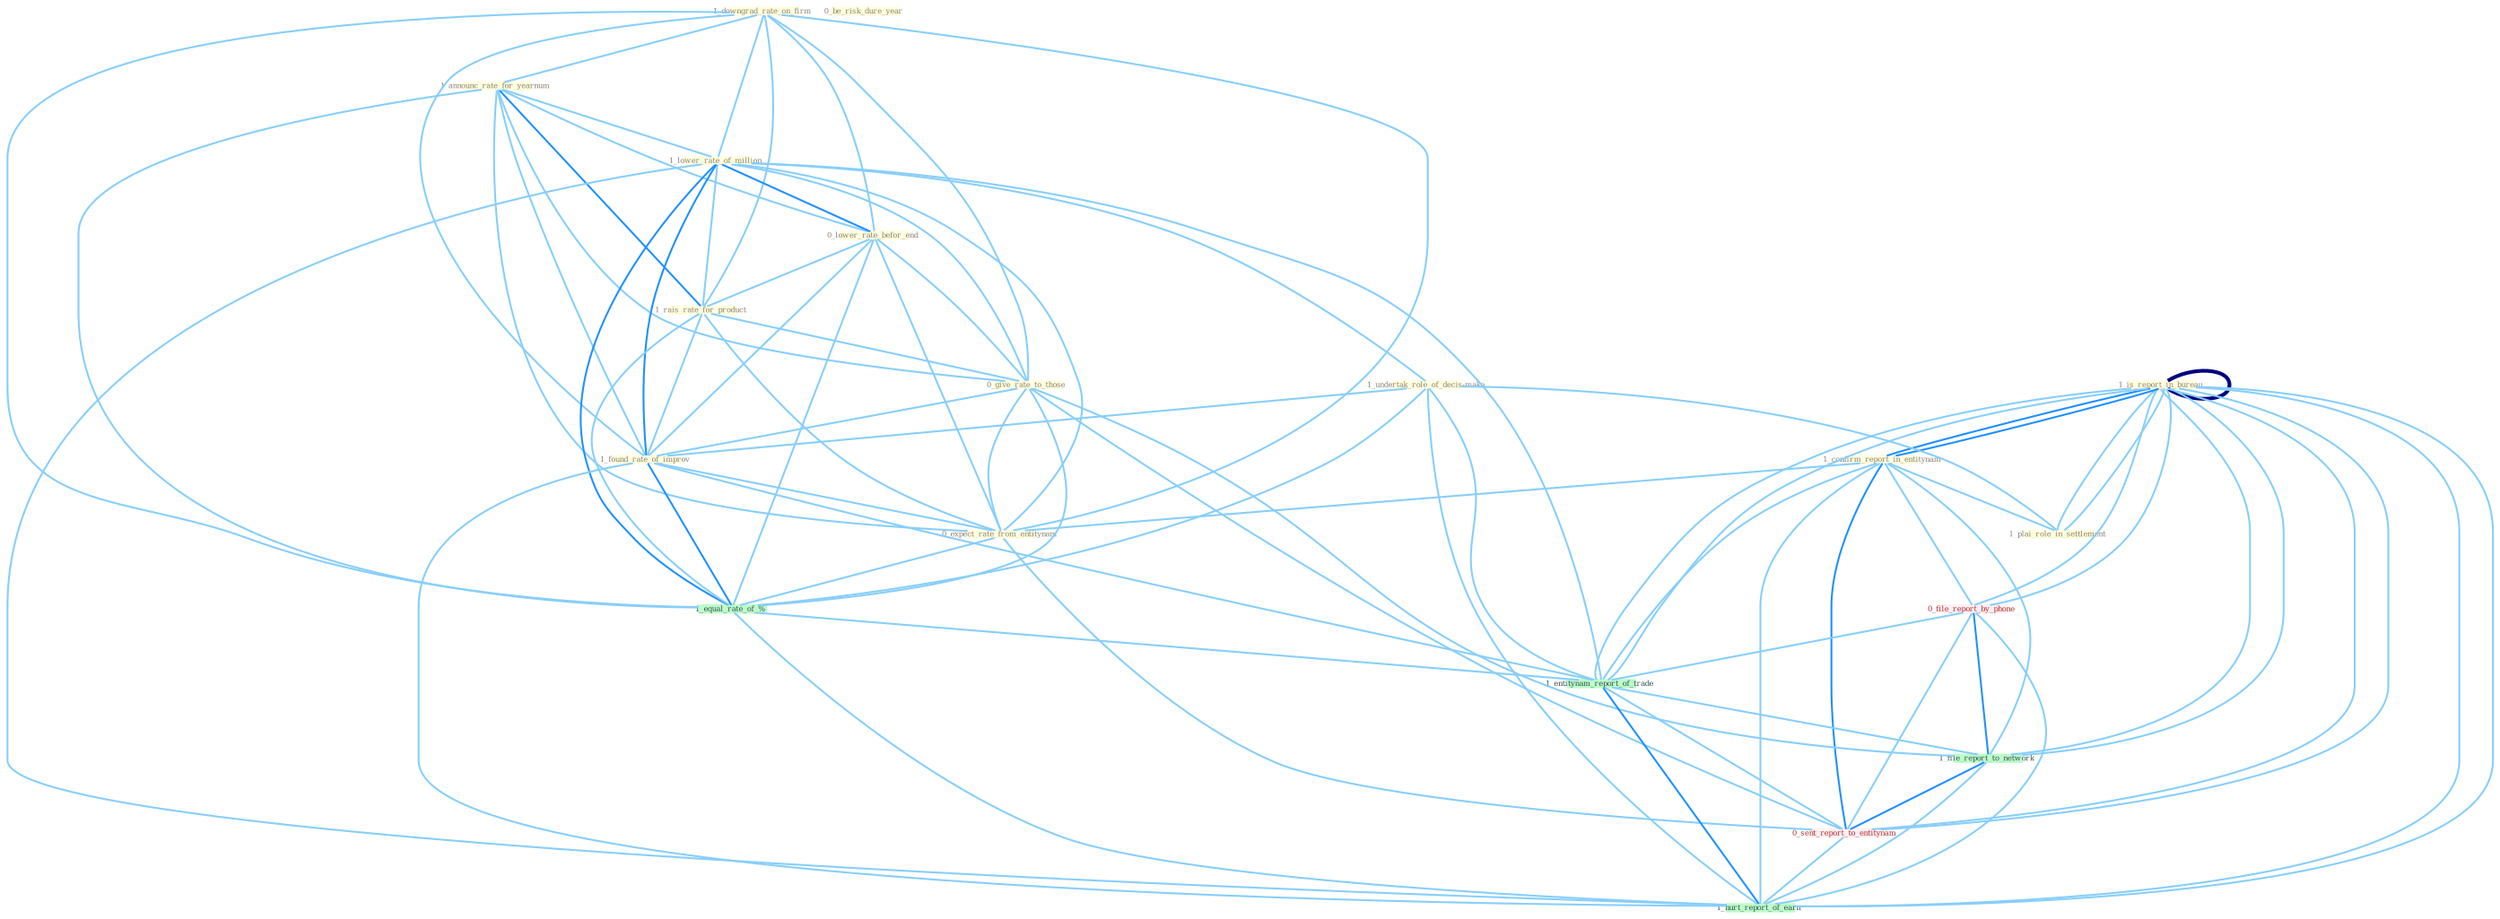 Graph G{ 
    node
    [shape=polygon,style=filled,width=.5,height=.06,color="#BDFCC9",fixedsize=true,fontsize=4,
    fontcolor="#2f4f4f"];
    {node
    [color="#ffffe0", fontcolor="#8b7d6b"] "1_downgrad_rate_on_firm " "1_announc_rate_for_yearnum " "1_is_report_in_bureau " "1_confirm_report_in_entitynam " "1_is_report_in_bureau " "1_lower_rate_of_million " "1_undertak_role_of_decis-make " "0_lower_rate_befor_end " "1_rais_rate_for_product " "1_plai_role_in_settlement " "0_give_rate_to_those " "0_be_risk_dure_year " "1_found_rate_of_improv " "0_expect_rate_from_entitynam "}
{node [color="#fff0f5", fontcolor="#b22222"] "0_file_report_by_phone " "0_sent_report_to_entitynam "}
edge [color="#B0E2FF"];

	"1_downgrad_rate_on_firm " -- "1_announc_rate_for_yearnum " [w="1", color="#87cefa" ];
	"1_downgrad_rate_on_firm " -- "1_lower_rate_of_million " [w="1", color="#87cefa" ];
	"1_downgrad_rate_on_firm " -- "0_lower_rate_befor_end " [w="1", color="#87cefa" ];
	"1_downgrad_rate_on_firm " -- "1_rais_rate_for_product " [w="1", color="#87cefa" ];
	"1_downgrad_rate_on_firm " -- "0_give_rate_to_those " [w="1", color="#87cefa" ];
	"1_downgrad_rate_on_firm " -- "1_found_rate_of_improv " [w="1", color="#87cefa" ];
	"1_downgrad_rate_on_firm " -- "0_expect_rate_from_entitynam " [w="1", color="#87cefa" ];
	"1_downgrad_rate_on_firm " -- "1_equal_rate_of_% " [w="1", color="#87cefa" ];
	"1_announc_rate_for_yearnum " -- "1_lower_rate_of_million " [w="1", color="#87cefa" ];
	"1_announc_rate_for_yearnum " -- "0_lower_rate_befor_end " [w="1", color="#87cefa" ];
	"1_announc_rate_for_yearnum " -- "1_rais_rate_for_product " [w="2", color="#1e90ff" , len=0.8];
	"1_announc_rate_for_yearnum " -- "0_give_rate_to_those " [w="1", color="#87cefa" ];
	"1_announc_rate_for_yearnum " -- "1_found_rate_of_improv " [w="1", color="#87cefa" ];
	"1_announc_rate_for_yearnum " -- "0_expect_rate_from_entitynam " [w="1", color="#87cefa" ];
	"1_announc_rate_for_yearnum " -- "1_equal_rate_of_% " [w="1", color="#87cefa" ];
	"1_is_report_in_bureau " -- "1_confirm_report_in_entitynam " [w="2", color="#1e90ff" , len=0.8];
	"1_is_report_in_bureau " -- "1_is_report_in_bureau " [w="4", style=bold, color="#000080", len=0.4];
	"1_is_report_in_bureau " -- "1_plai_role_in_settlement " [w="1", color="#87cefa" ];
	"1_is_report_in_bureau " -- "0_file_report_by_phone " [w="1", color="#87cefa" ];
	"1_is_report_in_bureau " -- "1_entitynam_report_of_trade " [w="1", color="#87cefa" ];
	"1_is_report_in_bureau " -- "1_file_report_to_network " [w="1", color="#87cefa" ];
	"1_is_report_in_bureau " -- "0_sent_report_to_entitynam " [w="1", color="#87cefa" ];
	"1_is_report_in_bureau " -- "1_hurt_report_of_earn " [w="1", color="#87cefa" ];
	"1_confirm_report_in_entitynam " -- "1_is_report_in_bureau " [w="2", color="#1e90ff" , len=0.8];
	"1_confirm_report_in_entitynam " -- "1_plai_role_in_settlement " [w="1", color="#87cefa" ];
	"1_confirm_report_in_entitynam " -- "0_expect_rate_from_entitynam " [w="1", color="#87cefa" ];
	"1_confirm_report_in_entitynam " -- "0_file_report_by_phone " [w="1", color="#87cefa" ];
	"1_confirm_report_in_entitynam " -- "1_entitynam_report_of_trade " [w="1", color="#87cefa" ];
	"1_confirm_report_in_entitynam " -- "1_file_report_to_network " [w="1", color="#87cefa" ];
	"1_confirm_report_in_entitynam " -- "0_sent_report_to_entitynam " [w="2", color="#1e90ff" , len=0.8];
	"1_confirm_report_in_entitynam " -- "1_hurt_report_of_earn " [w="1", color="#87cefa" ];
	"1_is_report_in_bureau " -- "1_plai_role_in_settlement " [w="1", color="#87cefa" ];
	"1_is_report_in_bureau " -- "0_file_report_by_phone " [w="1", color="#87cefa" ];
	"1_is_report_in_bureau " -- "1_entitynam_report_of_trade " [w="1", color="#87cefa" ];
	"1_is_report_in_bureau " -- "1_file_report_to_network " [w="1", color="#87cefa" ];
	"1_is_report_in_bureau " -- "0_sent_report_to_entitynam " [w="1", color="#87cefa" ];
	"1_is_report_in_bureau " -- "1_hurt_report_of_earn " [w="1", color="#87cefa" ];
	"1_lower_rate_of_million " -- "1_undertak_role_of_decis-make " [w="1", color="#87cefa" ];
	"1_lower_rate_of_million " -- "0_lower_rate_befor_end " [w="2", color="#1e90ff" , len=0.8];
	"1_lower_rate_of_million " -- "1_rais_rate_for_product " [w="1", color="#87cefa" ];
	"1_lower_rate_of_million " -- "0_give_rate_to_those " [w="1", color="#87cefa" ];
	"1_lower_rate_of_million " -- "1_found_rate_of_improv " [w="2", color="#1e90ff" , len=0.8];
	"1_lower_rate_of_million " -- "0_expect_rate_from_entitynam " [w="1", color="#87cefa" ];
	"1_lower_rate_of_million " -- "1_equal_rate_of_% " [w="2", color="#1e90ff" , len=0.8];
	"1_lower_rate_of_million " -- "1_entitynam_report_of_trade " [w="1", color="#87cefa" ];
	"1_lower_rate_of_million " -- "1_hurt_report_of_earn " [w="1", color="#87cefa" ];
	"1_undertak_role_of_decis-make " -- "1_plai_role_in_settlement " [w="1", color="#87cefa" ];
	"1_undertak_role_of_decis-make " -- "1_found_rate_of_improv " [w="1", color="#87cefa" ];
	"1_undertak_role_of_decis-make " -- "1_equal_rate_of_% " [w="1", color="#87cefa" ];
	"1_undertak_role_of_decis-make " -- "1_entitynam_report_of_trade " [w="1", color="#87cefa" ];
	"1_undertak_role_of_decis-make " -- "1_hurt_report_of_earn " [w="1", color="#87cefa" ];
	"0_lower_rate_befor_end " -- "1_rais_rate_for_product " [w="1", color="#87cefa" ];
	"0_lower_rate_befor_end " -- "0_give_rate_to_those " [w="1", color="#87cefa" ];
	"0_lower_rate_befor_end " -- "1_found_rate_of_improv " [w="1", color="#87cefa" ];
	"0_lower_rate_befor_end " -- "0_expect_rate_from_entitynam " [w="1", color="#87cefa" ];
	"0_lower_rate_befor_end " -- "1_equal_rate_of_% " [w="1", color="#87cefa" ];
	"1_rais_rate_for_product " -- "0_give_rate_to_those " [w="1", color="#87cefa" ];
	"1_rais_rate_for_product " -- "1_found_rate_of_improv " [w="1", color="#87cefa" ];
	"1_rais_rate_for_product " -- "0_expect_rate_from_entitynam " [w="1", color="#87cefa" ];
	"1_rais_rate_for_product " -- "1_equal_rate_of_% " [w="1", color="#87cefa" ];
	"0_give_rate_to_those " -- "1_found_rate_of_improv " [w="1", color="#87cefa" ];
	"0_give_rate_to_those " -- "0_expect_rate_from_entitynam " [w="1", color="#87cefa" ];
	"0_give_rate_to_those " -- "1_equal_rate_of_% " [w="1", color="#87cefa" ];
	"0_give_rate_to_those " -- "1_file_report_to_network " [w="1", color="#87cefa" ];
	"0_give_rate_to_those " -- "0_sent_report_to_entitynam " [w="1", color="#87cefa" ];
	"1_found_rate_of_improv " -- "0_expect_rate_from_entitynam " [w="1", color="#87cefa" ];
	"1_found_rate_of_improv " -- "1_equal_rate_of_% " [w="2", color="#1e90ff" , len=0.8];
	"1_found_rate_of_improv " -- "1_entitynam_report_of_trade " [w="1", color="#87cefa" ];
	"1_found_rate_of_improv " -- "1_hurt_report_of_earn " [w="1", color="#87cefa" ];
	"0_expect_rate_from_entitynam " -- "1_equal_rate_of_% " [w="1", color="#87cefa" ];
	"0_expect_rate_from_entitynam " -- "0_sent_report_to_entitynam " [w="1", color="#87cefa" ];
	"0_file_report_by_phone " -- "1_entitynam_report_of_trade " [w="1", color="#87cefa" ];
	"0_file_report_by_phone " -- "1_file_report_to_network " [w="2", color="#1e90ff" , len=0.8];
	"0_file_report_by_phone " -- "0_sent_report_to_entitynam " [w="1", color="#87cefa" ];
	"0_file_report_by_phone " -- "1_hurt_report_of_earn " [w="1", color="#87cefa" ];
	"1_equal_rate_of_% " -- "1_entitynam_report_of_trade " [w="1", color="#87cefa" ];
	"1_equal_rate_of_% " -- "1_hurt_report_of_earn " [w="1", color="#87cefa" ];
	"1_entitynam_report_of_trade " -- "1_file_report_to_network " [w="1", color="#87cefa" ];
	"1_entitynam_report_of_trade " -- "0_sent_report_to_entitynam " [w="1", color="#87cefa" ];
	"1_entitynam_report_of_trade " -- "1_hurt_report_of_earn " [w="2", color="#1e90ff" , len=0.8];
	"1_file_report_to_network " -- "0_sent_report_to_entitynam " [w="2", color="#1e90ff" , len=0.8];
	"1_file_report_to_network " -- "1_hurt_report_of_earn " [w="1", color="#87cefa" ];
	"0_sent_report_to_entitynam " -- "1_hurt_report_of_earn " [w="1", color="#87cefa" ];
}